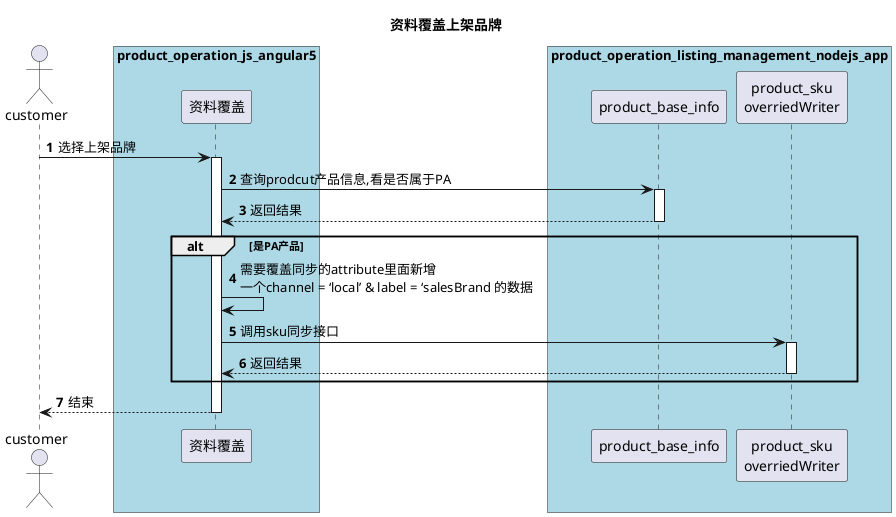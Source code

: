@startuml
title 资料覆盖上架品牌
autonumber

actor "customer" as customer

box "product_operation_js_angular5" #lightBlue
participant "资料覆盖" as html1
end box

box "product_operation_listing_management_nodejs_app" #lightBlue
participant "product_base_info" as node1
participant "product_sku\noverriedWriter" as node2
end box


customer -> html1 : 选择上架品牌
activate html1
html1 -> node1 : 查询prodcut产品信息,看是否属于PA
activate node1
node1 --> html1 : 返回结果
deactivate node1
alt 是PA产品
html1 -> html1 : 需要覆盖同步的attribute里面新增\n一个channel = ‘local’ & label = ‘salesBrand 的数据
html1 -> node2 : 调用sku同步接口
activate node2
node2 --> html1 : 返回结果
deactivate node2
end
html1 --> customer : 结束
deactivate html1



@enduml